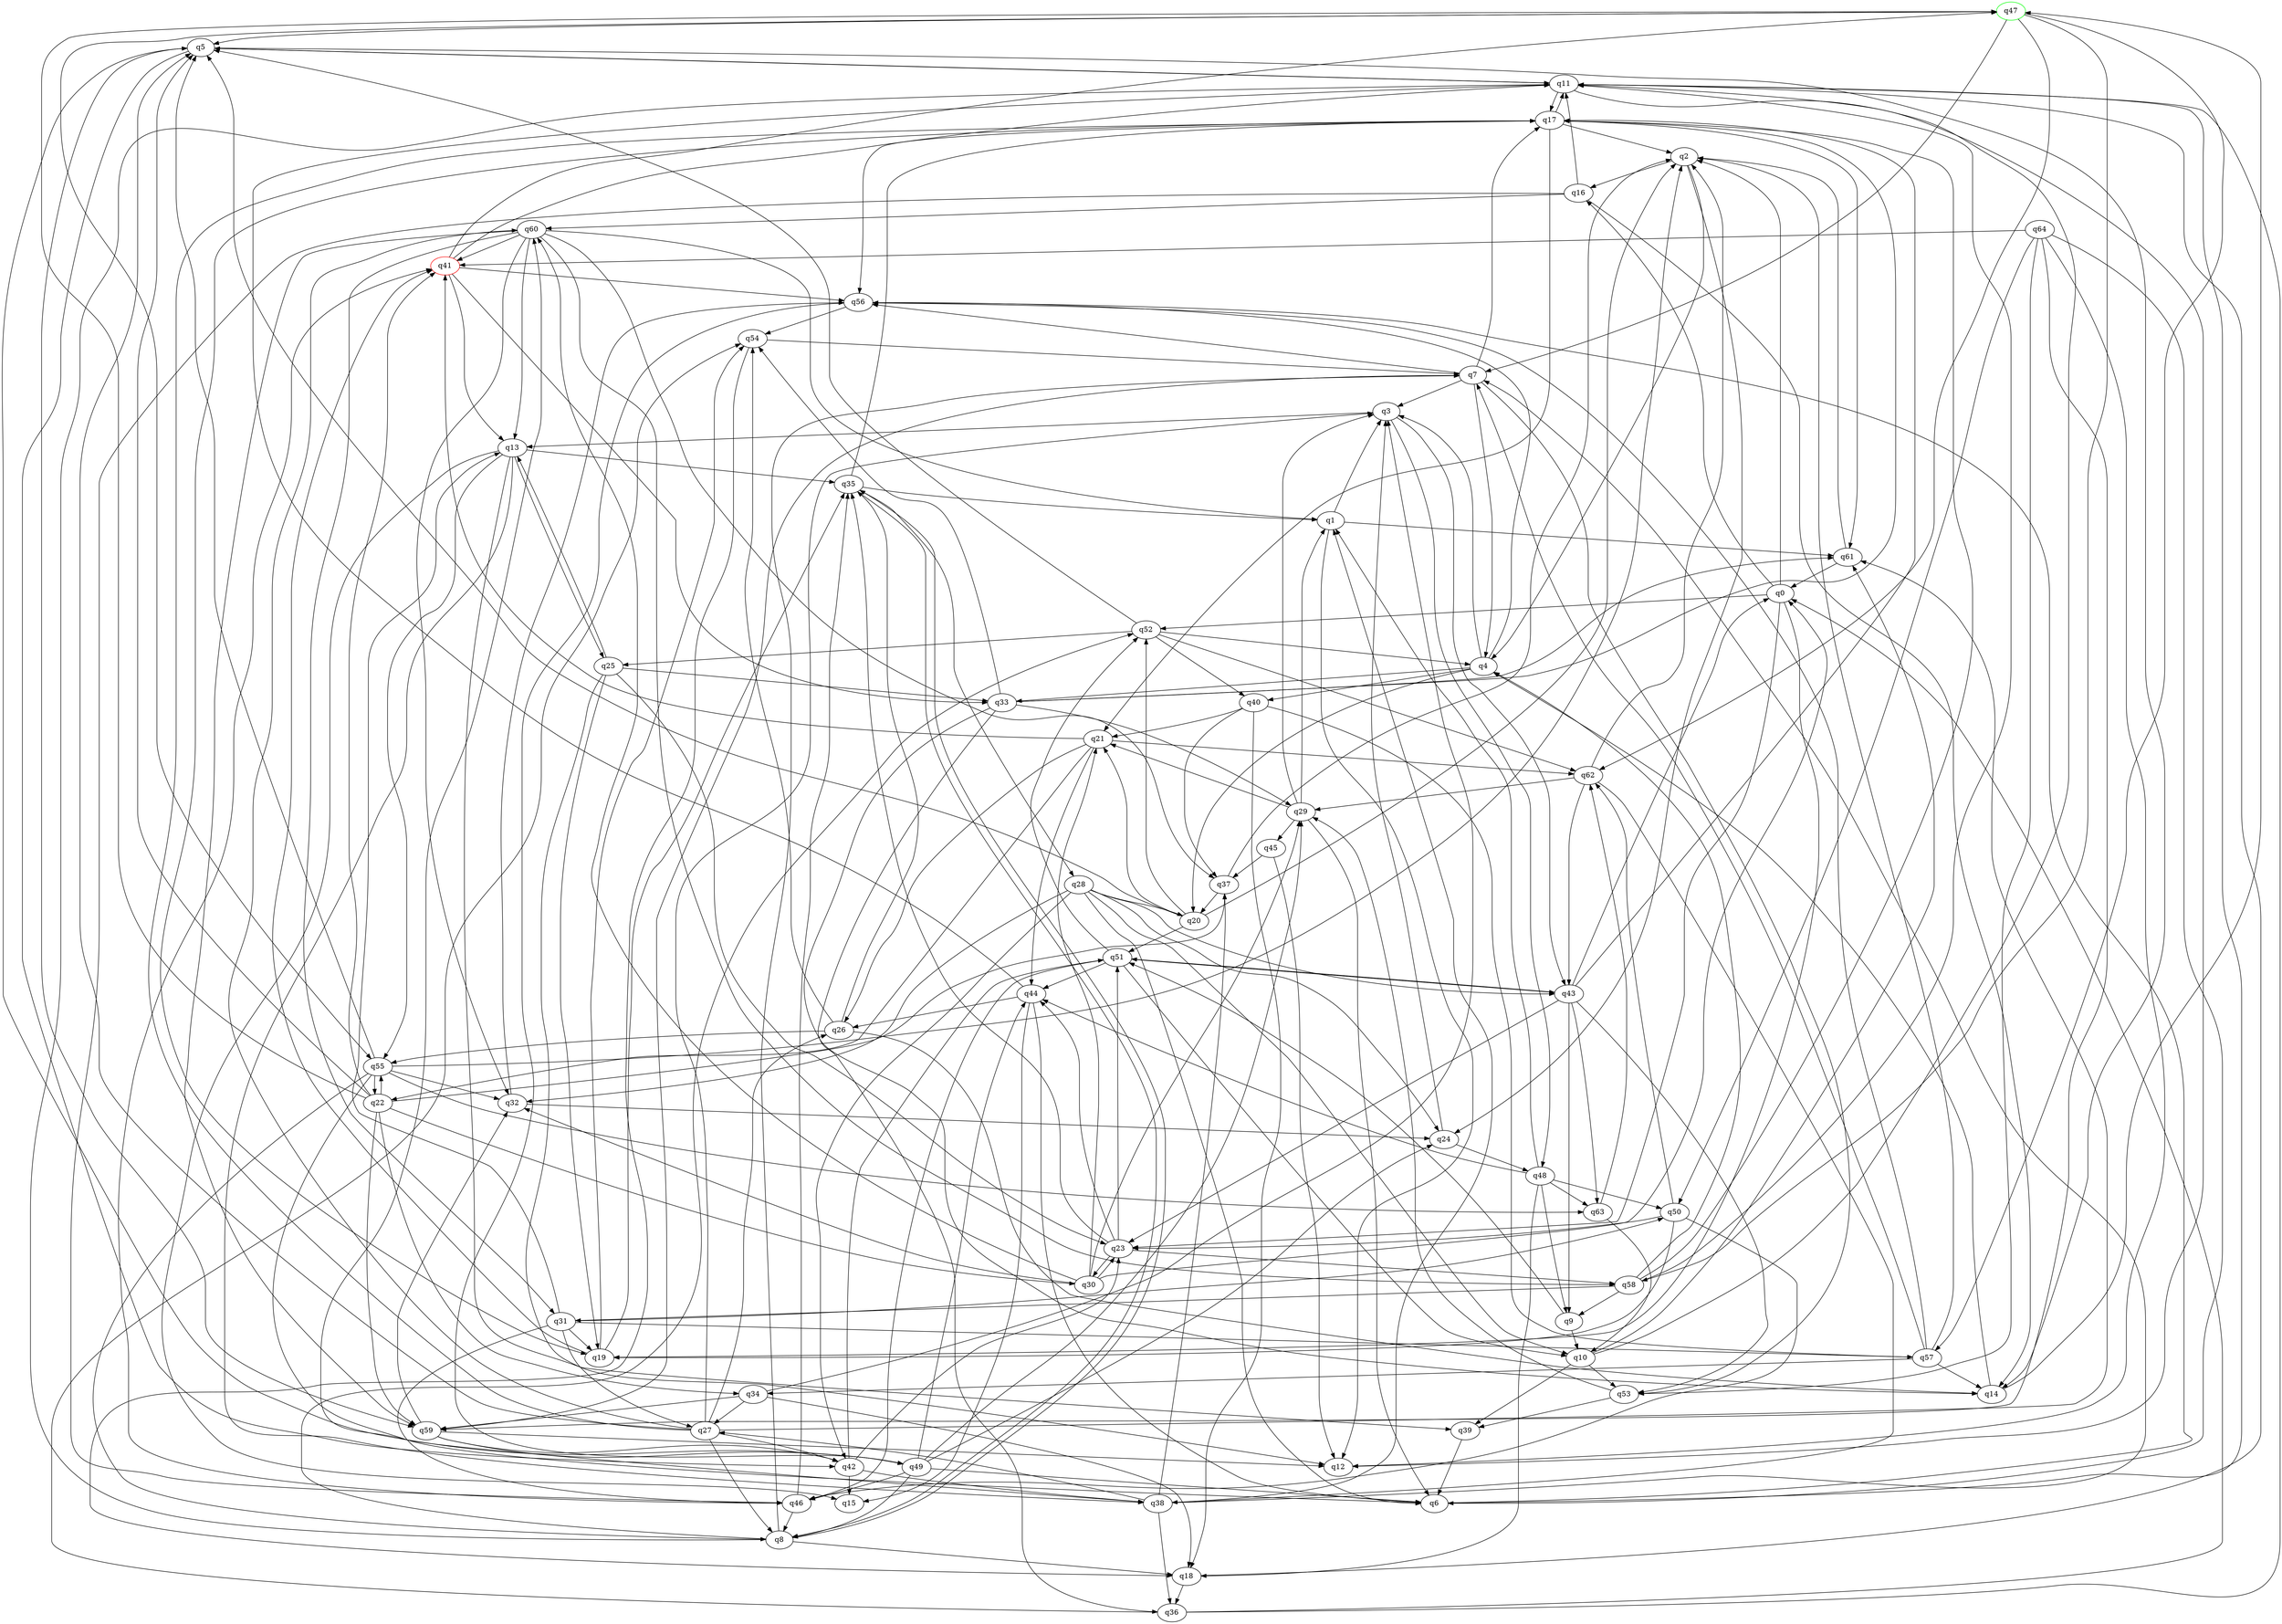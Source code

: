 digraph A{
q47 [initial=1,color=green];
q41 [final=1,color=red];
q0 -> q2;
q0 -> q16;
q0 -> q19;
q0 -> q23;
q0 -> q52;
q1 -> q3;
q1 -> q12;
q1 -> q61;
q2 -> q4;
q2 -> q16;
q2 -> q24;
q3 -> q13;
q3 -> q43;
q3 -> q48;
q4 -> q3;
q4 -> q20;
q4 -> q33;
q4 -> q40;
q4 -> q56;
q5 -> q11;
q5 -> q14;
q5 -> q42;
q5 -> q59;
q6 -> q11;
q6 -> q56;
q7 -> q3;
q7 -> q4;
q7 -> q17;
q7 -> q53;
q7 -> q56;
q8 -> q7;
q8 -> q11;
q8 -> q18;
q8 -> q35;
q8 -> q52;
q9 -> q10;
q9 -> q51;
q10 -> q11;
q10 -> q39;
q10 -> q53;
q10 -> q61;
q11 -> q5;
q11 -> q12;
q11 -> q17;
q13 -> q15;
q13 -> q25;
q13 -> q35;
q13 -> q38;
q13 -> q39;
q13 -> q55;
q14 -> q4;
q14 -> q47;
q16 -> q11;
q16 -> q14;
q16 -> q46;
q16 -> q60;
q17 -> q2;
q17 -> q11;
q17 -> q19;
q17 -> q21;
q17 -> q56;
q17 -> q61;
q18 -> q11;
q18 -> q36;
q19 -> q35;
q19 -> q41;
q19 -> q54;
q20 -> q2;
q20 -> q5;
q20 -> q21;
q20 -> q51;
q20 -> q52;
q21 -> q22;
q21 -> q26;
q21 -> q41;
q21 -> q44;
q21 -> q62;
q22 -> q5;
q22 -> q30;
q22 -> q34;
q22 -> q37;
q22 -> q41;
q22 -> q47;
q22 -> q55;
q22 -> q59;
q23 -> q30;
q23 -> q35;
q23 -> q44;
q23 -> q51;
q23 -> q58;
q24 -> q3;
q24 -> q48;
q25 -> q12;
q25 -> q13;
q25 -> q19;
q25 -> q23;
q25 -> q33;
q26 -> q14;
q26 -> q35;
q26 -> q54;
q26 -> q55;
q27 -> q3;
q27 -> q5;
q27 -> q8;
q27 -> q17;
q27 -> q26;
q27 -> q42;
q27 -> q60;
q27 -> q61;
q28 -> q6;
q28 -> q10;
q28 -> q20;
q28 -> q24;
q28 -> q32;
q28 -> q42;
q28 -> q43;
q29 -> q1;
q29 -> q3;
q29 -> q6;
q29 -> q21;
q29 -> q45;
q30 -> q0;
q30 -> q21;
q30 -> q23;
q30 -> q29;
q30 -> q32;
q30 -> q60;
q31 -> q13;
q31 -> q19;
q31 -> q27;
q31 -> q46;
q31 -> q50;
q31 -> q57;
q32 -> q24;
q32 -> q56;
q33 -> q14;
q33 -> q17;
q33 -> q29;
q33 -> q36;
q33 -> q54;
q33 -> q61;
q34 -> q3;
q34 -> q18;
q34 -> q27;
q34 -> q59;
q35 -> q1;
q35 -> q8;
q35 -> q17;
q35 -> q28;
q36 -> q0;
q36 -> q11;
q36 -> q54;
q37 -> q2;
q37 -> q20;
q38 -> q1;
q38 -> q7;
q38 -> q27;
q38 -> q36;
q38 -> q37;
q38 -> q60;
q39 -> q6;
q40 -> q18;
q40 -> q21;
q40 -> q37;
q40 -> q57;
q41 -> q11;
q41 -> q13;
q41 -> q33;
q41 -> q47;
q41 -> q56;
q42 -> q15;
q42 -> q23;
q42 -> q38;
q42 -> q51;
q43 -> q0;
q43 -> q9;
q43 -> q17;
q43 -> q23;
q43 -> q51;
q43 -> q53;
q43 -> q63;
q44 -> q6;
q44 -> q11;
q44 -> q15;
q44 -> q26;
q45 -> q12;
q45 -> q37;
q46 -> q8;
q46 -> q35;
q46 -> q41;
q47 -> q5;
q47 -> q7;
q47 -> q55;
q47 -> q57;
q47 -> q58;
q47 -> q62;
q48 -> q1;
q48 -> q9;
q48 -> q18;
q48 -> q44;
q48 -> q50;
q48 -> q63;
q49 -> q5;
q49 -> q6;
q49 -> q8;
q49 -> q24;
q49 -> q29;
q49 -> q44;
q49 -> q46;
q50 -> q19;
q50 -> q23;
q50 -> q46;
q50 -> q62;
q51 -> q10;
q51 -> q43;
q51 -> q44;
q51 -> q46;
q51 -> q52;
q52 -> q4;
q52 -> q5;
q52 -> q25;
q52 -> q40;
q52 -> q62;
q53 -> q29;
q53 -> q39;
q54 -> q7;
q54 -> q18;
q55 -> q2;
q55 -> q5;
q55 -> q6;
q55 -> q8;
q55 -> q22;
q55 -> q32;
q55 -> q63;
q56 -> q49;
q56 -> q54;
q57 -> q2;
q57 -> q7;
q57 -> q14;
q57 -> q34;
q57 -> q56;
q58 -> q4;
q58 -> q9;
q58 -> q11;
q58 -> q17;
q58 -> q31;
q59 -> q7;
q59 -> q12;
q59 -> q32;
q59 -> q42;
q59 -> q49;
q60 -> q1;
q60 -> q13;
q60 -> q31;
q60 -> q32;
q60 -> q37;
q60 -> q41;
q60 -> q58;
q60 -> q59;
q61 -> q0;
q61 -> q2;
q62 -> q2;
q62 -> q29;
q62 -> q38;
q62 -> q43;
q63 -> q10;
q63 -> q62;
q64 -> q6;
q64 -> q12;
q64 -> q41;
q64 -> q50;
q64 -> q53;
q64 -> q59;
}